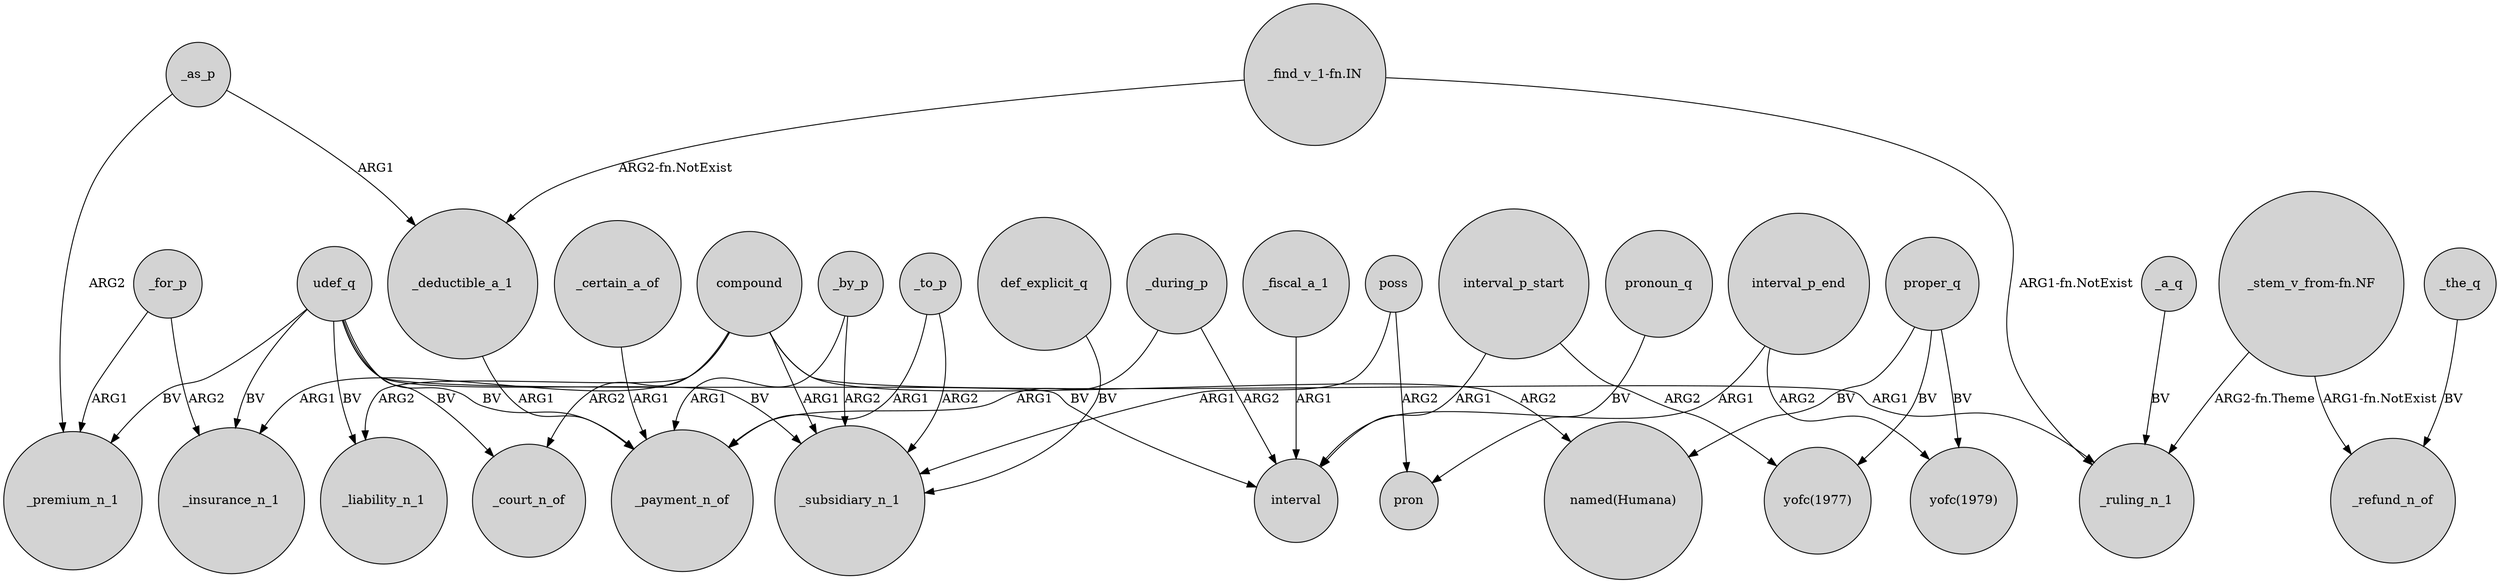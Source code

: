 digraph {
	node [shape=circle style=filled]
	_for_p -> _insurance_n_1 [label=ARG2]
	compound -> _insurance_n_1 [label=ARG1]
	compound -> _liability_n_1 [label=ARG2]
	udef_q -> _liability_n_1 [label=BV]
	udef_q -> _premium_n_1 [label=BV]
	_during_p -> _payment_n_of [label=ARG1]
	poss -> pron [label=ARG2]
	def_explicit_q -> _subsidiary_n_1 [label=BV]
	interval_p_end -> "yofc(1979)" [label=ARG2]
	poss -> _subsidiary_n_1 [label=ARG1]
	proper_q -> "yofc(1977)" [label=BV]
	udef_q -> _insurance_n_1 [label=BV]
	_for_p -> _premium_n_1 [label=ARG1]
	udef_q -> _court_n_of [label=BV]
	_as_p -> _premium_n_1 [label=ARG2]
	_certain_a_of -> _payment_n_of [label=ARG1]
	compound -> "named(Humana)" [label=ARG2]
	udef_q -> interval [label=BV]
	proper_q -> "named(Humana)" [label=BV]
	udef_q -> _subsidiary_n_1 [label=BV]
	_the_q -> _refund_n_of [label=BV]
	udef_q -> _payment_n_of [label=BV]
	_fiscal_a_1 -> interval [label=ARG1]
	_to_p -> _payment_n_of [label=ARG1]
	pronoun_q -> pron [label=BV]
	"_stem_v_from-fn.NF" -> _refund_n_of [label="ARG1-fn.NotExist"]
	interval_p_start -> interval [label=ARG1]
	compound -> _ruling_n_1 [label=ARG1]
	compound -> _court_n_of [label=ARG2]
	"_stem_v_from-fn.NF" -> _ruling_n_1 [label="ARG2-fn.Theme"]
	proper_q -> "yofc(1979)" [label=BV]
	interval_p_start -> "yofc(1977)" [label=ARG2]
	_by_p -> _subsidiary_n_1 [label=ARG2]
	"_find_v_1-fn.IN" -> _ruling_n_1 [label="ARG1-fn.NotExist"]
	compound -> _subsidiary_n_1 [label=ARG1]
	_by_p -> _payment_n_of [label=ARG1]
	_a_q -> _ruling_n_1 [label=BV]
	interval_p_end -> interval [label=ARG1]
	"_find_v_1-fn.IN" -> _deductible_a_1 [label="ARG2-fn.NotExist"]
	_during_p -> interval [label=ARG2]
	_deductible_a_1 -> _payment_n_of [label=ARG1]
	_as_p -> _deductible_a_1 [label=ARG1]
	_to_p -> _subsidiary_n_1 [label=ARG2]
}
